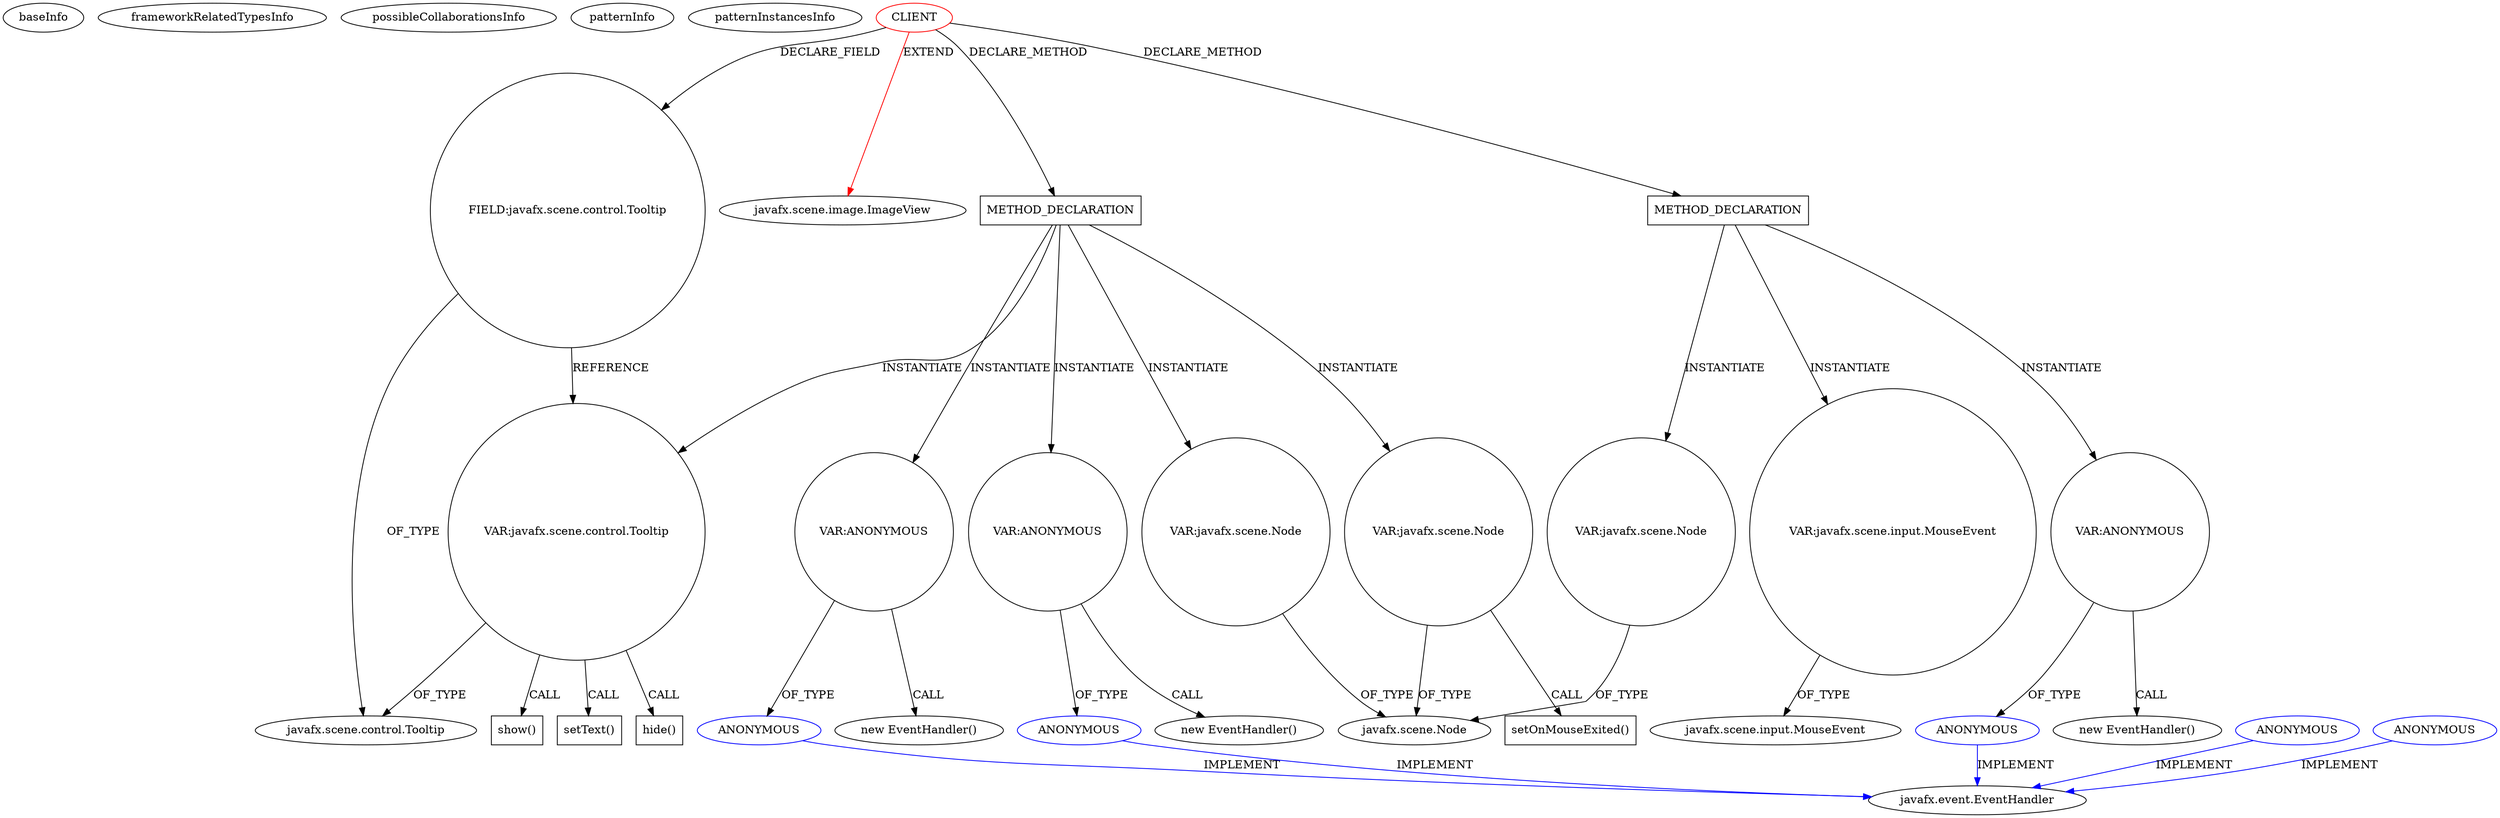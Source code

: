 digraph {
baseInfo[graphId=4211,category="pattern",isAnonymous=false,possibleRelation=true]
frameworkRelatedTypesInfo[0="javafx.scene.image.ImageView"]
possibleCollaborationsInfo[0="4211~INSTANTIATION-CLIENT_METHOD_DECLARATION-~javafx.scene.image.ImageView ~javafx.event.EventHandler ~false~true",1="4211~INSTANTIATION-CLIENT_METHOD_DECLARATION-~javafx.scene.image.ImageView ~javafx.event.EventHandler ~false~true",2="4211~INSTANTIATION-CLIENT_METHOD_DECLARATION-~javafx.scene.image.ImageView ~javafx.event.EventHandler ~false~true"]
patternInfo[frequency=2.0,patternRootClient=0]
patternInstancesInfo[0="prashker-KingsSGF~/prashker-KingsSGF/KingsSGF-master/src/uiSam/ThingBowlView.java~ThingBowlView~3892",1="prashker-KingsSGF~/prashker-KingsSGF/KingsSGF-master/src/uiSam/ThingView.java~ThingView~3940"]
2[label="FIELD:javafx.scene.control.Tooltip",vertexType="FIELD_DECLARATION",isFrameworkType=false,shape=circle]
30[label="VAR:javafx.scene.control.Tooltip",vertexType="VARIABLE_EXPRESION",isFrameworkType=false,shape=circle]
0[label="CLIENT",vertexType="ROOT_CLIENT_CLASS_DECLARATION",isFrameworkType=false,color=red]
1[label="javafx.scene.image.ImageView",vertexType="FRAMEWORK_CLASS_TYPE",isFrameworkType=false]
22[label="METHOD_DECLARATION",vertexType="CLIENT_METHOD_DECLARATION",isFrameworkType=false,shape=box]
27[label="VAR:ANONYMOUS",vertexType="VARIABLE_EXPRESION",isFrameworkType=false,shape=circle]
28[label="ANONYMOUS",vertexType="REFERENCE_ANONYMOUS_DECLARATION",isFrameworkType=false,color=blue]
26[label="new EventHandler()",vertexType="CONSTRUCTOR_CALL",isFrameworkType=false]
44[label="VAR:ANONYMOUS",vertexType="VARIABLE_EXPRESION",isFrameworkType=false,shape=circle]
45[label="ANONYMOUS",vertexType="REFERENCE_ANONYMOUS_DECLARATION",isFrameworkType=false,color=blue]
43[label="new EventHandler()",vertexType="CONSTRUCTOR_CALL",isFrameworkType=false]
9[label="METHOD_DECLARATION",vertexType="CLIENT_METHOD_DECLARATION",isFrameworkType=false,shape=box]
14[label="VAR:ANONYMOUS",vertexType="VARIABLE_EXPRESION",isFrameworkType=false,shape=circle]
15[label="ANONYMOUS",vertexType="REFERENCE_ANONYMOUS_DECLARATION",isFrameworkType=false,color=blue]
13[label="new EventHandler()",vertexType="CONSTRUCTOR_CALL",isFrameworkType=false]
34[label="show()",vertexType="INSIDE_CALL",isFrameworkType=false,shape=box]
31[label="setText()",vertexType="INSIDE_CALL",isFrameworkType=false,shape=box]
17[label="VAR:javafx.scene.input.MouseEvent",vertexType="VARIABLE_EXPRESION",isFrameworkType=false,shape=circle]
3[label="javafx.scene.control.Tooltip",vertexType="FRAMEWORK_CLASS_TYPE",isFrameworkType=false]
16[label="javafx.event.EventHandler",vertexType="FRAMEWORK_INTERFACE_TYPE",isFrameworkType=false]
95[label="ANONYMOUS",vertexType="REFERENCE_ANONYMOUS_DECLARATION",isFrameworkType=false,color=blue]
73[label="ANONYMOUS",vertexType="REFERENCE_ANONYMOUS_DECLARATION",isFrameworkType=false,color=blue]
19[label="javafx.scene.input.MouseEvent",vertexType="FRAMEWORK_CLASS_TYPE",isFrameworkType=false]
48[label="hide()",vertexType="INSIDE_CALL",isFrameworkType=false,shape=box]
10[label="VAR:javafx.scene.Node",vertexType="VARIABLE_EXPRESION",isFrameworkType=false,shape=circle]
12[label="javafx.scene.Node",vertexType="FRAMEWORK_CLASS_TYPE",isFrameworkType=false]
23[label="VAR:javafx.scene.Node",vertexType="VARIABLE_EXPRESION",isFrameworkType=false,shape=circle]
40[label="VAR:javafx.scene.Node",vertexType="VARIABLE_EXPRESION",isFrameworkType=false,shape=circle]
41[label="setOnMouseExited()",vertexType="INSIDE_CALL",isFrameworkType=false,shape=box]
30->31[label="CALL"]
44->43[label="CALL"]
95->16[label="IMPLEMENT",color=blue]
22->23[label="INSTANTIATE"]
9->14[label="INSTANTIATE"]
27->28[label="OF_TYPE"]
14->15[label="OF_TYPE"]
22->40[label="INSTANTIATE"]
23->12[label="OF_TYPE"]
73->16[label="IMPLEMENT",color=blue]
22->30[label="INSTANTIATE"]
9->10[label="INSTANTIATE"]
14->13[label="CALL"]
30->48[label="CALL"]
22->27[label="INSTANTIATE"]
17->19[label="OF_TYPE"]
40->12[label="OF_TYPE"]
0->2[label="DECLARE_FIELD"]
30->3[label="OF_TYPE"]
40->41[label="CALL"]
0->22[label="DECLARE_METHOD"]
0->9[label="DECLARE_METHOD"]
45->16[label="IMPLEMENT",color=blue]
27->26[label="CALL"]
28->16[label="IMPLEMENT",color=blue]
10->12[label="OF_TYPE"]
2->30[label="REFERENCE"]
0->1[label="EXTEND",color=red]
2->3[label="OF_TYPE"]
44->45[label="OF_TYPE"]
22->44[label="INSTANTIATE"]
9->17[label="INSTANTIATE"]
30->34[label="CALL"]
15->16[label="IMPLEMENT",color=blue]
}
